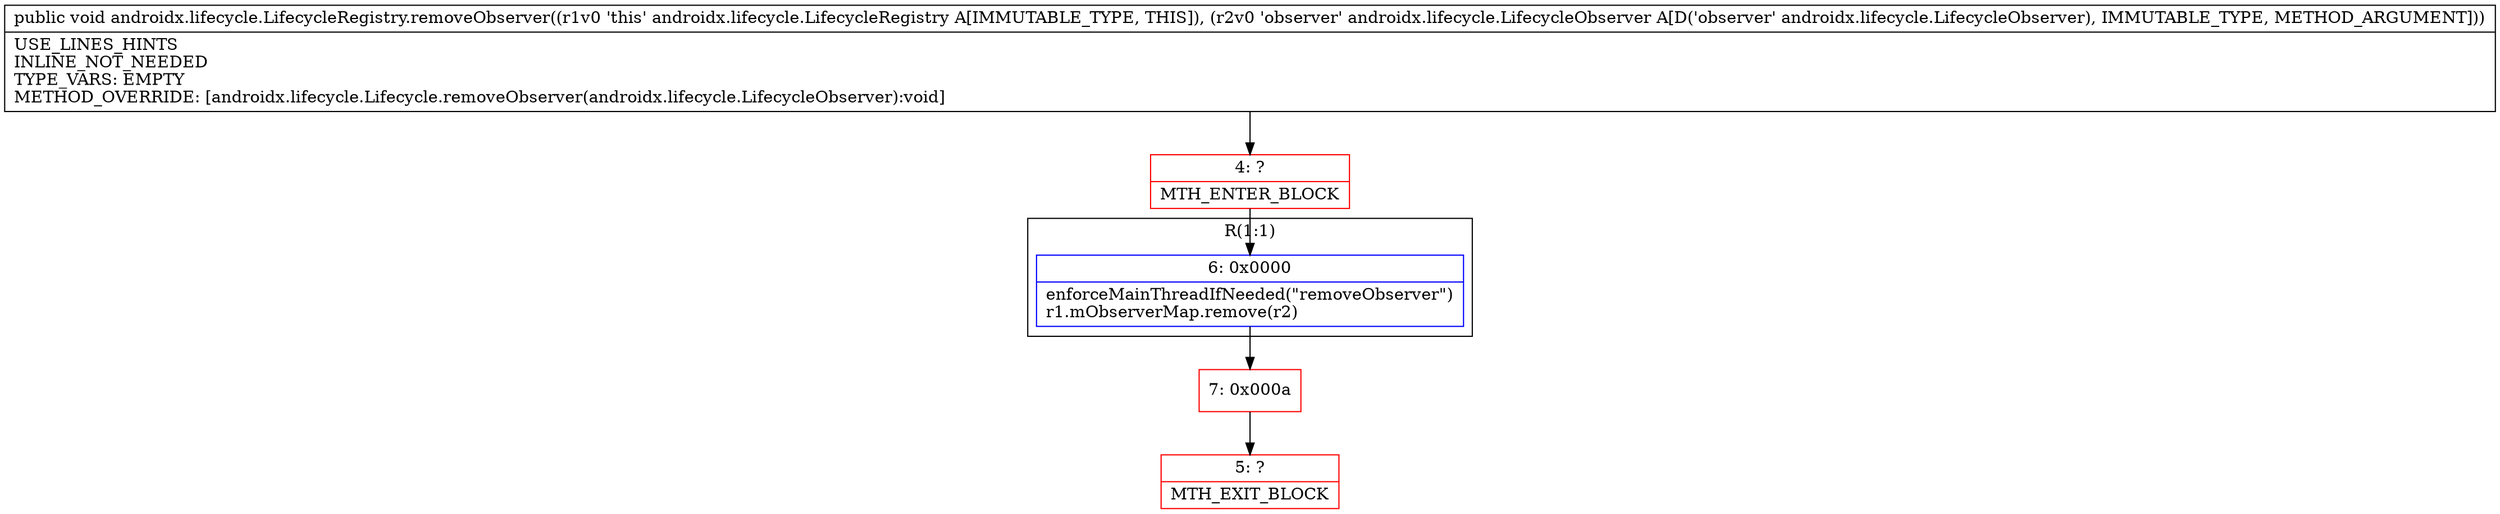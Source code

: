 digraph "CFG forandroidx.lifecycle.LifecycleRegistry.removeObserver(Landroidx\/lifecycle\/LifecycleObserver;)V" {
subgraph cluster_Region_987251960 {
label = "R(1:1)";
node [shape=record,color=blue];
Node_6 [shape=record,label="{6\:\ 0x0000|enforceMainThreadIfNeeded(\"removeObserver\")\lr1.mObserverMap.remove(r2)\l}"];
}
Node_4 [shape=record,color=red,label="{4\:\ ?|MTH_ENTER_BLOCK\l}"];
Node_7 [shape=record,color=red,label="{7\:\ 0x000a}"];
Node_5 [shape=record,color=red,label="{5\:\ ?|MTH_EXIT_BLOCK\l}"];
MethodNode[shape=record,label="{public void androidx.lifecycle.LifecycleRegistry.removeObserver((r1v0 'this' androidx.lifecycle.LifecycleRegistry A[IMMUTABLE_TYPE, THIS]), (r2v0 'observer' androidx.lifecycle.LifecycleObserver A[D('observer' androidx.lifecycle.LifecycleObserver), IMMUTABLE_TYPE, METHOD_ARGUMENT]))  | USE_LINES_HINTS\lINLINE_NOT_NEEDED\lTYPE_VARS: EMPTY\lMETHOD_OVERRIDE: [androidx.lifecycle.Lifecycle.removeObserver(androidx.lifecycle.LifecycleObserver):void]\l}"];
MethodNode -> Node_4;Node_6 -> Node_7;
Node_4 -> Node_6;
Node_7 -> Node_5;
}


